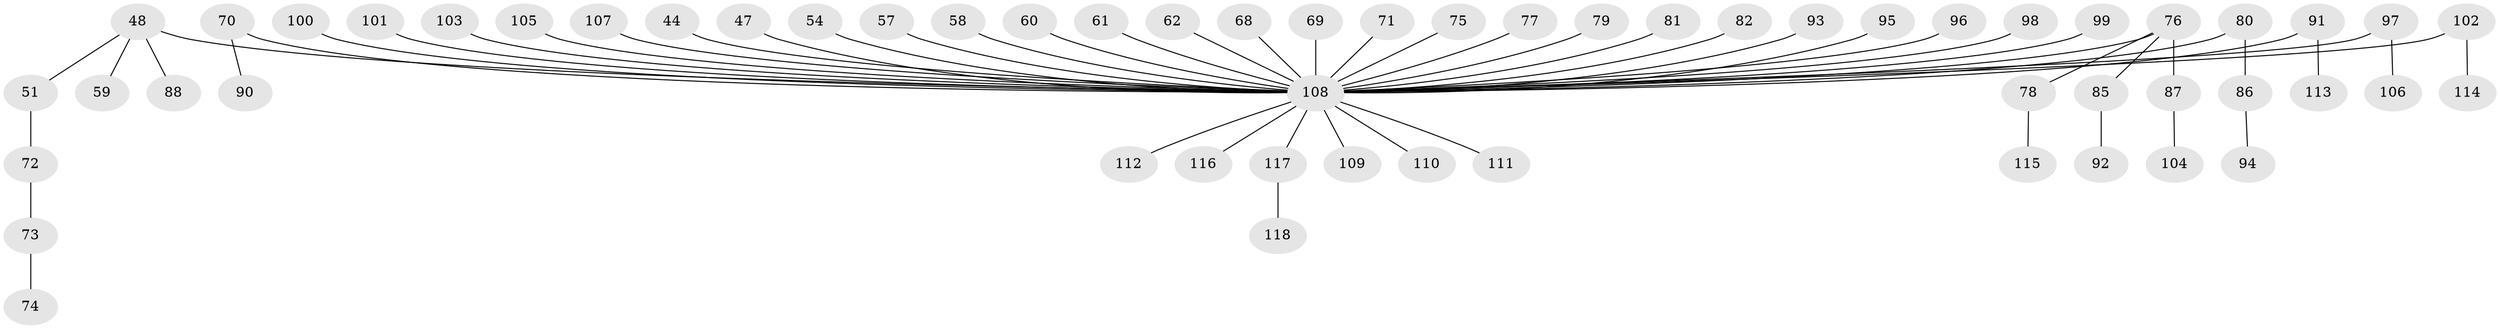// original degree distribution, {4: 0.07627118644067797, 7: 0.00847457627118644, 5: 0.0423728813559322, 2: 0.2711864406779661, 1: 0.4915254237288136, 8: 0.00847457627118644, 3: 0.1016949152542373}
// Generated by graph-tools (version 1.1) at 2025/53/03/09/25 04:53:42]
// undirected, 59 vertices, 58 edges
graph export_dot {
graph [start="1"]
  node [color=gray90,style=filled];
  44;
  47;
  48;
  51;
  54;
  57;
  58;
  59;
  60;
  61;
  62;
  68;
  69;
  70;
  71;
  72;
  73;
  74;
  75;
  76 [super="+27+29"];
  77;
  78;
  79;
  80 [super="+22+23+28+30+63"];
  81;
  82;
  85;
  86;
  87;
  88;
  90;
  91;
  92;
  93;
  94;
  95;
  96;
  97;
  98;
  99;
  100;
  101;
  102;
  103;
  104;
  105;
  106;
  107;
  108 [super="+41+49+53+55+89+67"];
  109;
  110;
  111;
  112;
  113;
  114;
  115;
  116;
  117;
  118;
  44 -- 108;
  47 -- 108;
  48 -- 51;
  48 -- 59;
  48 -- 88;
  48 -- 108;
  51 -- 72;
  54 -- 108;
  57 -- 108;
  58 -- 108;
  60 -- 108;
  61 -- 108;
  62 -- 108;
  68 -- 108;
  69 -- 108;
  70 -- 90;
  70 -- 108;
  71 -- 108;
  72 -- 73;
  73 -- 74;
  75 -- 108;
  76 -- 85;
  76 -- 87;
  76 -- 78;
  76 -- 108;
  77 -- 108;
  78 -- 115;
  79 -- 108;
  80 -- 86;
  80 -- 108;
  81 -- 108;
  82 -- 108;
  85 -- 92;
  86 -- 94;
  87 -- 104;
  91 -- 113;
  91 -- 108;
  93 -- 108;
  95 -- 108;
  96 -- 108;
  97 -- 106;
  97 -- 108;
  98 -- 108;
  99 -- 108;
  100 -- 108;
  101 -- 108;
  102 -- 114;
  102 -- 108;
  103 -- 108;
  105 -- 108;
  107 -- 108;
  108 -- 111;
  108 -- 109;
  108 -- 112;
  108 -- 116;
  108 -- 110;
  108 -- 117;
  117 -- 118;
}
